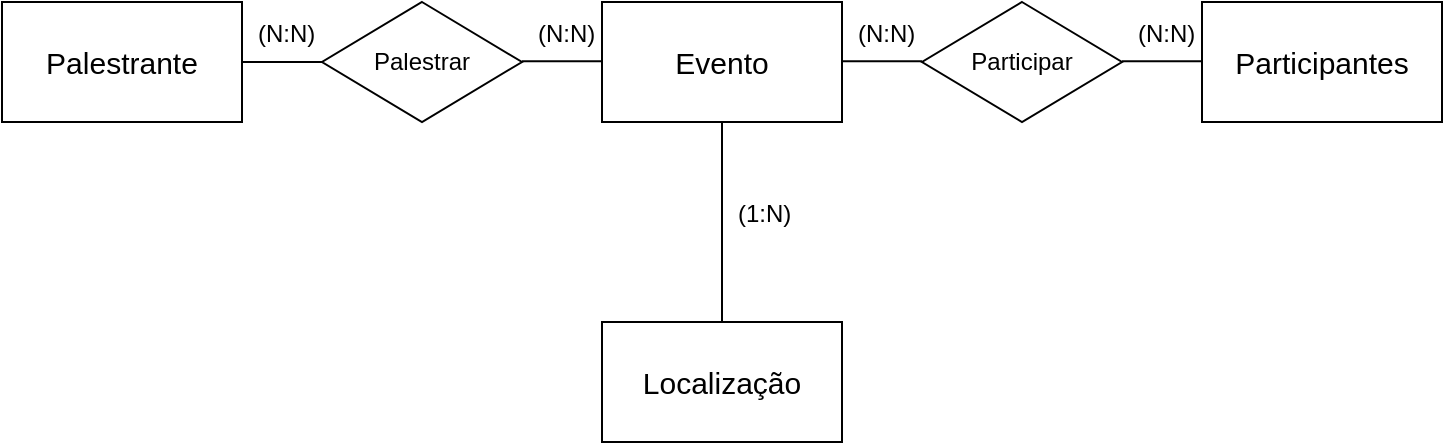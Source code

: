 <mxfile version="24.8.6">
  <diagram name="Página-1" id="VwAsUlHs5DSFmlMA85f5">
    <mxGraphModel dx="1009" dy="539" grid="1" gridSize="10" guides="1" tooltips="1" connect="1" arrows="1" fold="1" page="1" pageScale="1" pageWidth="827" pageHeight="1169" math="0" shadow="0">
      <root>
        <mxCell id="0" />
        <mxCell id="1" parent="0" />
        <mxCell id="PV5hBjPXJR__UWqTvaMe-1" value="&lt;font style=&quot;font-size: 15px;&quot;&gt;Palestrante&lt;/font&gt;" style="rounded=0;whiteSpace=wrap;html=1;" parent="1" vertex="1">
          <mxGeometry x="40" y="450" width="120" height="60" as="geometry" />
        </mxCell>
        <mxCell id="PV5hBjPXJR__UWqTvaMe-4" value="Palestrar" style="rhombus;whiteSpace=wrap;html=1;rounded=0;" parent="1" vertex="1">
          <mxGeometry x="200" y="450" width="100" height="60" as="geometry" />
        </mxCell>
        <mxCell id="PV5hBjPXJR__UWqTvaMe-6" value="&lt;font style=&quot;font-size: 15px;&quot;&gt;Evento&lt;/font&gt;" style="whiteSpace=wrap;html=1;rounded=0;" parent="1" vertex="1">
          <mxGeometry x="340" y="450" width="120" height="60" as="geometry" />
        </mxCell>
        <mxCell id="PV5hBjPXJR__UWqTvaMe-8" value="&lt;font style=&quot;font-size: 15px;&quot;&gt;Localização&lt;/font&gt;" style="whiteSpace=wrap;html=1;rounded=0;" parent="1" vertex="1">
          <mxGeometry x="340" y="610" width="120" height="60" as="geometry" />
        </mxCell>
        <mxCell id="PV5hBjPXJR__UWqTvaMe-10" value="&lt;font style=&quot;font-size: 15px;&quot;&gt;Participantes&lt;/font&gt;" style="whiteSpace=wrap;html=1;rounded=0;" parent="1" vertex="1">
          <mxGeometry x="640" y="450" width="120" height="60" as="geometry" />
        </mxCell>
        <mxCell id="PV5hBjPXJR__UWqTvaMe-12" value="Participar" style="rhombus;whiteSpace=wrap;html=1;rounded=0;" parent="1" vertex="1">
          <mxGeometry x="500" y="450" width="100" height="60" as="geometry" />
        </mxCell>
        <mxCell id="itjqBUIFiZa9t9ESkIsM-36" value="" style="endArrow=none;html=1;rounded=0;" edge="1" parent="1">
          <mxGeometry relative="1" as="geometry">
            <mxPoint x="160" y="480" as="sourcePoint" />
            <mxPoint x="200" y="480" as="targetPoint" />
          </mxGeometry>
        </mxCell>
        <mxCell id="itjqBUIFiZa9t9ESkIsM-37" value="" style="endArrow=none;html=1;rounded=0;exitX=0.5;exitY=1;exitDx=0;exitDy=0;" edge="1" parent="1" source="PV5hBjPXJR__UWqTvaMe-6" target="PV5hBjPXJR__UWqTvaMe-8">
          <mxGeometry relative="1" as="geometry">
            <mxPoint x="380" y="530" as="sourcePoint" />
            <mxPoint x="530" y="510" as="targetPoint" />
          </mxGeometry>
        </mxCell>
        <mxCell id="itjqBUIFiZa9t9ESkIsM-45" value="" style="shape=table;startSize=0;container=1;collapsible=1;childLayout=tableLayout;fixedRows=1;rowLines=0;fontStyle=0;align=center;resizeLast=1;strokeColor=none;fillColor=none;collapsible=0;whiteSpace=wrap;html=1;" vertex="1" parent="1">
          <mxGeometry x="370" y="540" width="110" height="30" as="geometry" />
        </mxCell>
        <mxCell id="itjqBUIFiZa9t9ESkIsM-46" value="" style="shape=tableRow;horizontal=0;startSize=0;swimlaneHead=0;swimlaneBody=0;fillColor=none;collapsible=0;dropTarget=0;points=[[0,0.5],[1,0.5]];portConstraint=eastwest;top=0;left=0;right=0;bottom=0;" vertex="1" parent="itjqBUIFiZa9t9ESkIsM-45">
          <mxGeometry width="110" height="30" as="geometry" />
        </mxCell>
        <mxCell id="itjqBUIFiZa9t9ESkIsM-47" value="" style="shape=partialRectangle;connectable=0;fillColor=none;top=0;left=0;bottom=0;right=0;editable=1;overflow=hidden;" vertex="1" parent="itjqBUIFiZa9t9ESkIsM-46">
          <mxGeometry width="30" height="30" as="geometry">
            <mxRectangle width="30" height="30" as="alternateBounds" />
          </mxGeometry>
        </mxCell>
        <mxCell id="itjqBUIFiZa9t9ESkIsM-48" value="(1:N)" style="shape=partialRectangle;connectable=0;fillColor=none;top=0;left=0;bottom=0;right=0;align=left;spacingLeft=6;overflow=hidden;" vertex="1" parent="itjqBUIFiZa9t9ESkIsM-46">
          <mxGeometry x="30" width="80" height="30" as="geometry">
            <mxRectangle width="80" height="30" as="alternateBounds" />
          </mxGeometry>
        </mxCell>
        <mxCell id="itjqBUIFiZa9t9ESkIsM-49" value="" style="endArrow=none;html=1;rounded=0;" edge="1" parent="1">
          <mxGeometry relative="1" as="geometry">
            <mxPoint x="300" y="479.66" as="sourcePoint" />
            <mxPoint x="340" y="479.66" as="targetPoint" />
          </mxGeometry>
        </mxCell>
        <mxCell id="itjqBUIFiZa9t9ESkIsM-51" value="" style="endArrow=none;html=1;rounded=0;" edge="1" parent="1">
          <mxGeometry relative="1" as="geometry">
            <mxPoint x="460" y="479.66" as="sourcePoint" />
            <mxPoint x="500" y="479.66" as="targetPoint" />
          </mxGeometry>
        </mxCell>
        <mxCell id="itjqBUIFiZa9t9ESkIsM-52" value="" style="endArrow=none;html=1;rounded=0;" edge="1" parent="1">
          <mxGeometry relative="1" as="geometry">
            <mxPoint x="600" y="479.66" as="sourcePoint" />
            <mxPoint x="640" y="479.66" as="targetPoint" />
          </mxGeometry>
        </mxCell>
        <mxCell id="itjqBUIFiZa9t9ESkIsM-58" value="" style="shape=table;startSize=0;container=1;collapsible=1;childLayout=tableLayout;fixedRows=1;rowLines=0;fontStyle=0;align=center;resizeLast=1;strokeColor=none;fillColor=none;collapsible=0;whiteSpace=wrap;html=1;" vertex="1" parent="1">
          <mxGeometry x="140" y="450" width="60" height="30" as="geometry" />
        </mxCell>
        <mxCell id="itjqBUIFiZa9t9ESkIsM-59" value="" style="shape=tableRow;horizontal=0;startSize=0;swimlaneHead=0;swimlaneBody=0;fillColor=none;collapsible=0;dropTarget=0;points=[[0,0.5],[1,0.5]];portConstraint=eastwest;top=0;left=0;right=0;bottom=0;" vertex="1" parent="itjqBUIFiZa9t9ESkIsM-58">
          <mxGeometry width="60" height="30" as="geometry" />
        </mxCell>
        <mxCell id="itjqBUIFiZa9t9ESkIsM-60" value="" style="shape=partialRectangle;connectable=0;fillColor=none;top=0;left=0;bottom=0;right=0;editable=1;overflow=hidden;" vertex="1" parent="itjqBUIFiZa9t9ESkIsM-59">
          <mxGeometry width="20" height="30" as="geometry">
            <mxRectangle width="20" height="30" as="alternateBounds" />
          </mxGeometry>
        </mxCell>
        <mxCell id="itjqBUIFiZa9t9ESkIsM-61" value="(N:N)" style="shape=partialRectangle;connectable=0;fillColor=none;top=0;left=0;bottom=0;right=0;align=left;spacingLeft=6;overflow=hidden;" vertex="1" parent="itjqBUIFiZa9t9ESkIsM-59">
          <mxGeometry x="20" width="40" height="30" as="geometry">
            <mxRectangle width="40" height="30" as="alternateBounds" />
          </mxGeometry>
        </mxCell>
        <mxCell id="itjqBUIFiZa9t9ESkIsM-62" value="" style="shape=table;startSize=0;container=1;collapsible=1;childLayout=tableLayout;fixedRows=1;rowLines=0;fontStyle=0;align=center;resizeLast=1;strokeColor=none;fillColor=none;collapsible=0;whiteSpace=wrap;html=1;" vertex="1" parent="1">
          <mxGeometry x="280" y="450" width="60" height="30" as="geometry" />
        </mxCell>
        <mxCell id="itjqBUIFiZa9t9ESkIsM-63" value="" style="shape=tableRow;horizontal=0;startSize=0;swimlaneHead=0;swimlaneBody=0;fillColor=none;collapsible=0;dropTarget=0;points=[[0,0.5],[1,0.5]];portConstraint=eastwest;top=0;left=0;right=0;bottom=0;" vertex="1" parent="itjqBUIFiZa9t9ESkIsM-62">
          <mxGeometry width="60" height="30" as="geometry" />
        </mxCell>
        <mxCell id="itjqBUIFiZa9t9ESkIsM-64" value="" style="shape=partialRectangle;connectable=0;fillColor=none;top=0;left=0;bottom=0;right=0;editable=1;overflow=hidden;" vertex="1" parent="itjqBUIFiZa9t9ESkIsM-63">
          <mxGeometry width="20" height="30" as="geometry">
            <mxRectangle width="20" height="30" as="alternateBounds" />
          </mxGeometry>
        </mxCell>
        <mxCell id="itjqBUIFiZa9t9ESkIsM-65" value="(N:N)" style="shape=partialRectangle;connectable=0;fillColor=none;top=0;left=0;bottom=0;right=0;align=left;spacingLeft=6;overflow=hidden;" vertex="1" parent="itjqBUIFiZa9t9ESkIsM-63">
          <mxGeometry x="20" width="40" height="30" as="geometry">
            <mxRectangle width="40" height="30" as="alternateBounds" />
          </mxGeometry>
        </mxCell>
        <mxCell id="itjqBUIFiZa9t9ESkIsM-66" value="" style="shape=table;startSize=0;container=1;collapsible=1;childLayout=tableLayout;fixedRows=1;rowLines=0;fontStyle=0;align=center;resizeLast=1;strokeColor=none;fillColor=none;collapsible=0;whiteSpace=wrap;html=1;" vertex="1" parent="1">
          <mxGeometry x="440" y="450" width="60" height="30" as="geometry" />
        </mxCell>
        <mxCell id="itjqBUIFiZa9t9ESkIsM-67" value="" style="shape=tableRow;horizontal=0;startSize=0;swimlaneHead=0;swimlaneBody=0;fillColor=none;collapsible=0;dropTarget=0;points=[[0,0.5],[1,0.5]];portConstraint=eastwest;top=0;left=0;right=0;bottom=0;" vertex="1" parent="itjqBUIFiZa9t9ESkIsM-66">
          <mxGeometry width="60" height="30" as="geometry" />
        </mxCell>
        <mxCell id="itjqBUIFiZa9t9ESkIsM-68" value="" style="shape=partialRectangle;connectable=0;fillColor=none;top=0;left=0;bottom=0;right=0;editable=1;overflow=hidden;" vertex="1" parent="itjqBUIFiZa9t9ESkIsM-67">
          <mxGeometry width="20" height="30" as="geometry">
            <mxRectangle width="20" height="30" as="alternateBounds" />
          </mxGeometry>
        </mxCell>
        <mxCell id="itjqBUIFiZa9t9ESkIsM-69" value="(N:N)" style="shape=partialRectangle;connectable=0;fillColor=none;top=0;left=0;bottom=0;right=0;align=left;spacingLeft=6;overflow=hidden;" vertex="1" parent="itjqBUIFiZa9t9ESkIsM-67">
          <mxGeometry x="20" width="40" height="30" as="geometry">
            <mxRectangle width="40" height="30" as="alternateBounds" />
          </mxGeometry>
        </mxCell>
        <mxCell id="itjqBUIFiZa9t9ESkIsM-70" value="" style="shape=table;startSize=0;container=1;collapsible=1;childLayout=tableLayout;fixedRows=1;rowLines=0;fontStyle=0;align=center;resizeLast=1;strokeColor=none;fillColor=none;collapsible=0;whiteSpace=wrap;html=1;" vertex="1" parent="1">
          <mxGeometry x="580" y="450" width="60" height="30" as="geometry" />
        </mxCell>
        <mxCell id="itjqBUIFiZa9t9ESkIsM-71" value="" style="shape=tableRow;horizontal=0;startSize=0;swimlaneHead=0;swimlaneBody=0;fillColor=none;collapsible=0;dropTarget=0;points=[[0,0.5],[1,0.5]];portConstraint=eastwest;top=0;left=0;right=0;bottom=0;" vertex="1" parent="itjqBUIFiZa9t9ESkIsM-70">
          <mxGeometry width="60" height="30" as="geometry" />
        </mxCell>
        <mxCell id="itjqBUIFiZa9t9ESkIsM-72" value="" style="shape=partialRectangle;connectable=0;fillColor=none;top=0;left=0;bottom=0;right=0;editable=1;overflow=hidden;" vertex="1" parent="itjqBUIFiZa9t9ESkIsM-71">
          <mxGeometry width="20" height="30" as="geometry">
            <mxRectangle width="20" height="30" as="alternateBounds" />
          </mxGeometry>
        </mxCell>
        <mxCell id="itjqBUIFiZa9t9ESkIsM-73" value="(N:N)" style="shape=partialRectangle;connectable=0;fillColor=none;top=0;left=0;bottom=0;right=0;align=left;spacingLeft=6;overflow=hidden;" vertex="1" parent="itjqBUIFiZa9t9ESkIsM-71">
          <mxGeometry x="20" width="40" height="30" as="geometry">
            <mxRectangle width="40" height="30" as="alternateBounds" />
          </mxGeometry>
        </mxCell>
      </root>
    </mxGraphModel>
  </diagram>
</mxfile>
